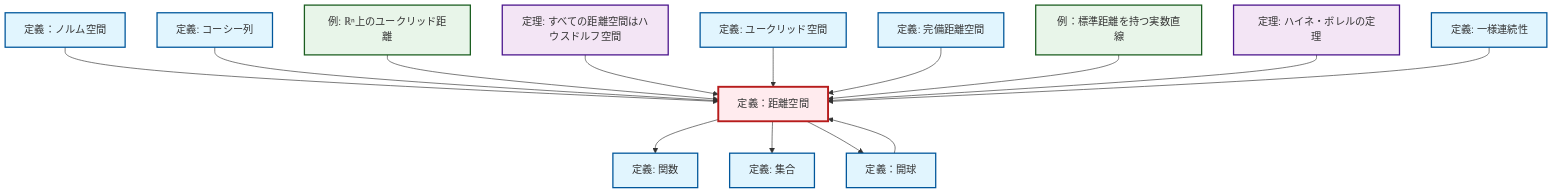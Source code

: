 graph TD
    classDef definition fill:#e1f5fe,stroke:#01579b,stroke-width:2px
    classDef theorem fill:#f3e5f5,stroke:#4a148c,stroke-width:2px
    classDef axiom fill:#fff3e0,stroke:#e65100,stroke-width:2px
    classDef example fill:#e8f5e9,stroke:#1b5e20,stroke-width:2px
    classDef current fill:#ffebee,stroke:#b71c1c,stroke-width:3px
    thm-metric-hausdorff["定理: すべての距離空間はハウスドルフ空間"]:::theorem
    def-function["定義: 関数"]:::definition
    ex-euclidean-metric["例: ℝⁿ上のユークリッド距離"]:::example
    def-metric-space["定義：距離空間"]:::definition
    def-open-ball["定義：開球"]:::definition
    def-cauchy-sequence["定義: コーシー列"]:::definition
    def-set["定義: 集合"]:::definition
    def-euclidean-space["定義: ユークリッド空間"]:::definition
    def-complete-metric-space["定義: 完備距離空間"]:::definition
    thm-heine-borel["定理: ハイネ・ボレルの定理"]:::theorem
    ex-real-line-metric["例：標準距離を持つ実数直線"]:::example
    def-normed-vector-space["定義：ノルム空間"]:::definition
    def-uniform-continuity["定義: 一様連続性"]:::definition
    def-open-ball --> def-metric-space
    def-normed-vector-space --> def-metric-space
    def-cauchy-sequence --> def-metric-space
    ex-euclidean-metric --> def-metric-space
    thm-metric-hausdorff --> def-metric-space
    def-euclidean-space --> def-metric-space
    def-complete-metric-space --> def-metric-space
    ex-real-line-metric --> def-metric-space
    def-metric-space --> def-function
    def-metric-space --> def-set
    thm-heine-borel --> def-metric-space
    def-metric-space --> def-open-ball
    def-uniform-continuity --> def-metric-space
    class def-metric-space current